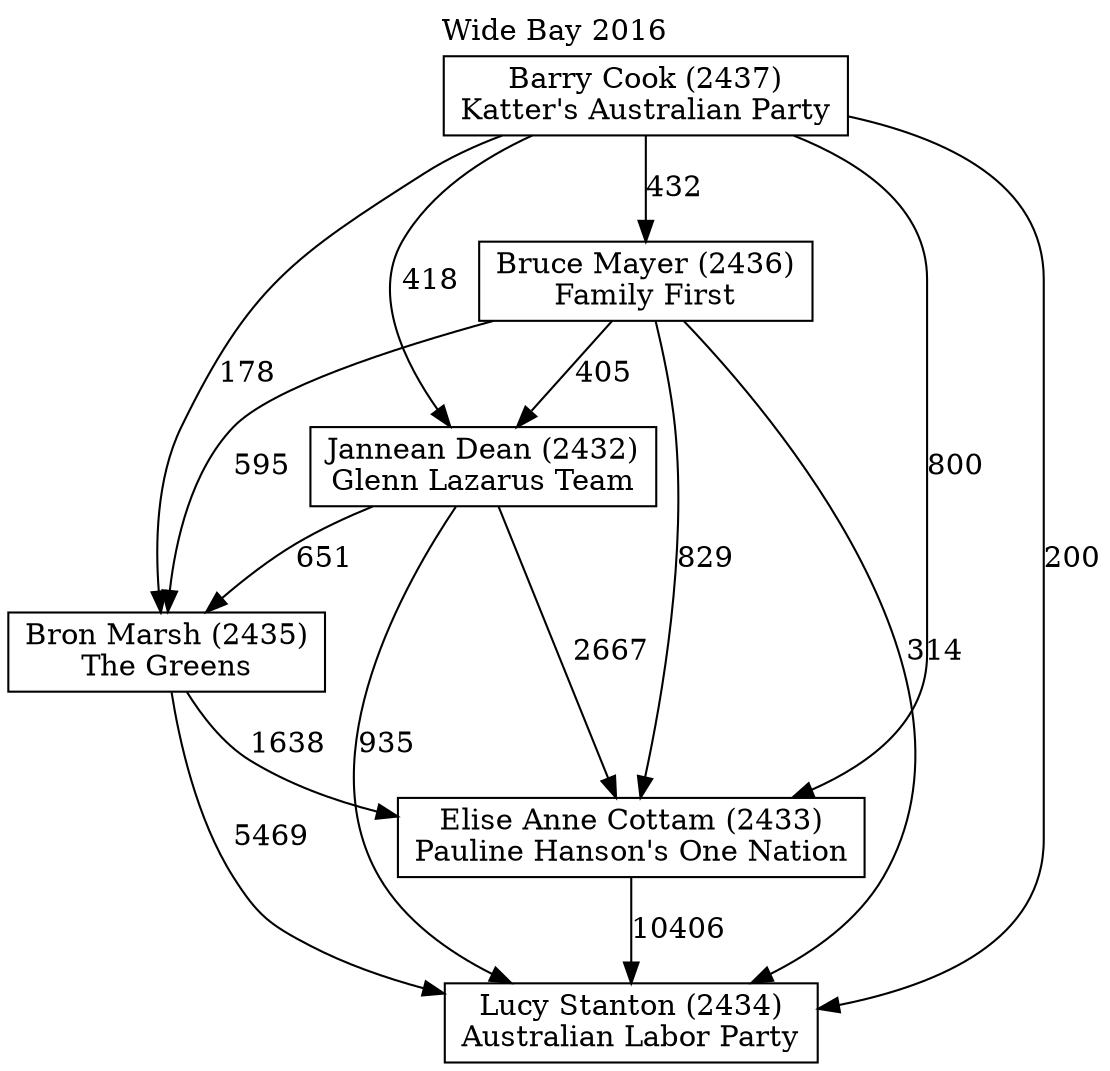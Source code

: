 // House preference flow
digraph "Lucy Stanton (2434)_Wide Bay_2016" {
	graph [label="Wide Bay 2016" labelloc=t mclimit=10]
	node [shape=box]
	"Barry Cook (2437)" [label="Barry Cook (2437)
Katter's Australian Party"]
	"Bron Marsh (2435)" [label="Bron Marsh (2435)
The Greens"]
	"Bruce Mayer (2436)" [label="Bruce Mayer (2436)
Family First"]
	"Elise Anne Cottam (2433)" [label="Elise Anne Cottam (2433)
Pauline Hanson's One Nation"]
	"Jannean Dean (2432)" [label="Jannean Dean (2432)
Glenn Lazarus Team"]
	"Lucy Stanton (2434)" [label="Lucy Stanton (2434)
Australian Labor Party"]
	"Barry Cook (2437)" -> "Bron Marsh (2435)" [label=178]
	"Barry Cook (2437)" -> "Bruce Mayer (2436)" [label=432]
	"Barry Cook (2437)" -> "Elise Anne Cottam (2433)" [label=800]
	"Barry Cook (2437)" -> "Jannean Dean (2432)" [label=418]
	"Barry Cook (2437)" -> "Lucy Stanton (2434)" [label=200]
	"Bron Marsh (2435)" -> "Elise Anne Cottam (2433)" [label=1638]
	"Bron Marsh (2435)" -> "Lucy Stanton (2434)" [label=5469]
	"Bruce Mayer (2436)" -> "Bron Marsh (2435)" [label=595]
	"Bruce Mayer (2436)" -> "Elise Anne Cottam (2433)" [label=829]
	"Bruce Mayer (2436)" -> "Jannean Dean (2432)" [label=405]
	"Bruce Mayer (2436)" -> "Lucy Stanton (2434)" [label=314]
	"Elise Anne Cottam (2433)" -> "Lucy Stanton (2434)" [label=10406]
	"Jannean Dean (2432)" -> "Bron Marsh (2435)" [label=651]
	"Jannean Dean (2432)" -> "Elise Anne Cottam (2433)" [label=2667]
	"Jannean Dean (2432)" -> "Lucy Stanton (2434)" [label=935]
}
